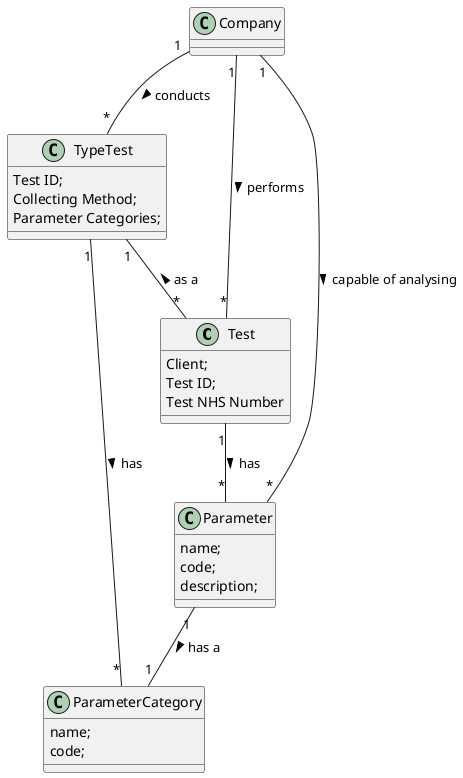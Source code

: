 @startuml

class Test{
Client;
Test ID;
Test NHS Number
}
class TypeTest{
Test ID;
Collecting Method;
Parameter Categories;
}

class Parameter{
name;
code;
description;
}
class ParameterCategory{
name;
code;
}

Company "1" -- "*" Parameter: capable of analysing >
Company "1" -- "*" Test: performs >
Company "1" -- "*" TypeTest: conducts >
Parameter "1" -- "1" ParameterCategory : has a >
Test "1" -- "*" Parameter : has >
TypeTest "1" -- "*" Test : as a <
TypeTest "1" -- "*" ParameterCategory : has >

@enduml
@enduml